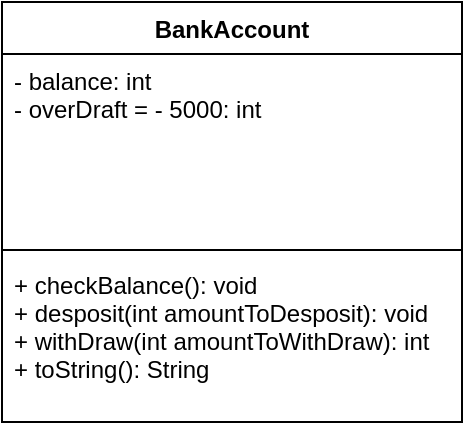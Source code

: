 <mxfile version="15.8.9" type="github">
  <diagram id="QeuJrWsxpdJ-v0ihTmOp" name="Page-1">
    <mxGraphModel dx="813" dy="458" grid="1" gridSize="10" guides="1" tooltips="1" connect="1" arrows="1" fold="1" page="1" pageScale="1" pageWidth="827" pageHeight="1169" math="0" shadow="0">
      <root>
        <mxCell id="0" />
        <mxCell id="1" parent="0" />
        <mxCell id="3zdXNSKU6I3OWT0Rs-21-1" value="BankAccount" style="swimlane;fontStyle=1;align=center;verticalAlign=top;childLayout=stackLayout;horizontal=1;startSize=26;horizontalStack=0;resizeParent=1;resizeParentMax=0;resizeLast=0;collapsible=1;marginBottom=0;" vertex="1" parent="1">
          <mxGeometry x="334" y="120" width="230" height="210" as="geometry">
            <mxRectangle x="334" y="120" width="60" height="26" as="alternateBounds" />
          </mxGeometry>
        </mxCell>
        <mxCell id="3zdXNSKU6I3OWT0Rs-21-2" value="- balance: int&#xa;- overDraft = - 5000: int" style="text;strokeColor=none;fillColor=none;align=left;verticalAlign=top;spacingLeft=4;spacingRight=4;overflow=hidden;rotatable=0;points=[[0,0.5],[1,0.5]];portConstraint=eastwest;" vertex="1" parent="3zdXNSKU6I3OWT0Rs-21-1">
          <mxGeometry y="26" width="230" height="94" as="geometry" />
        </mxCell>
        <mxCell id="3zdXNSKU6I3OWT0Rs-21-3" value="" style="line;strokeWidth=1;fillColor=none;align=left;verticalAlign=middle;spacingTop=-1;spacingLeft=3;spacingRight=3;rotatable=0;labelPosition=right;points=[];portConstraint=eastwest;" vertex="1" parent="3zdXNSKU6I3OWT0Rs-21-1">
          <mxGeometry y="120" width="230" height="8" as="geometry" />
        </mxCell>
        <mxCell id="3zdXNSKU6I3OWT0Rs-21-4" value="+ checkBalance(): void&#xa;+ desposit(int amountToDesposit): void&#xa;+ withDraw(int amountToWithDraw): int&#xa;+ toString(): String&#xa;" style="text;strokeColor=none;fillColor=none;align=left;verticalAlign=top;spacingLeft=4;spacingRight=4;overflow=hidden;rotatable=0;points=[[0,0.5],[1,0.5]];portConstraint=eastwest;" vertex="1" parent="3zdXNSKU6I3OWT0Rs-21-1">
          <mxGeometry y="128" width="230" height="82" as="geometry" />
        </mxCell>
      </root>
    </mxGraphModel>
  </diagram>
</mxfile>
